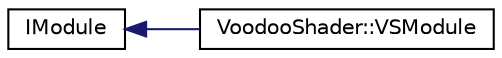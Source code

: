 digraph G
{
  edge [fontname="Helvetica",fontsize="10",labelfontname="Helvetica",labelfontsize="10"];
  node [fontname="Helvetica",fontsize="10",shape=record];
  rankdir="LR";
  Node1 [label="IModule",height=0.2,width=0.4,color="black", fillcolor="white", style="filled",URL="$class_i_module.html"];
  Node1 -> Node2 [dir="back",color="midnightblue",fontsize="10",style="solid",fontname="Helvetica"];
  Node2 [label="VoodooShader::VSModule",height=0.2,width=0.4,color="black", fillcolor="white", style="filled",URL="$class_voodoo_shader_1_1_v_s_module.html"];
}
